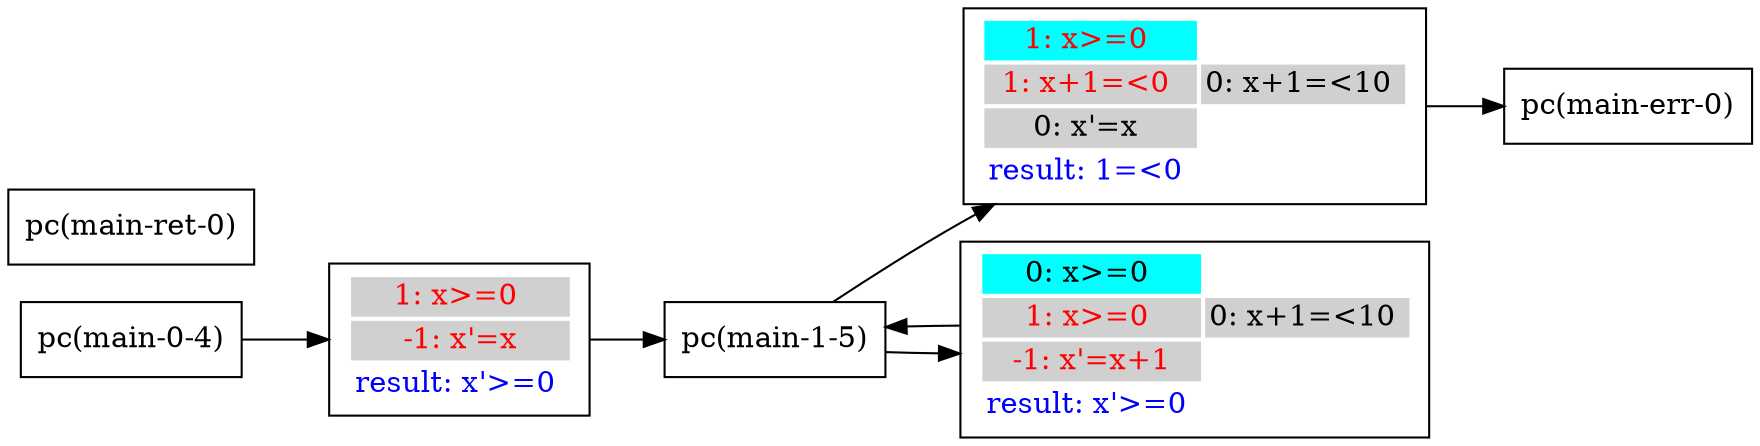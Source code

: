 digraph G {
 rankdir=LR 
 node [shape=box]
N1 [label="pc(main-0-4)"];
N3 [label="pc(main-1-5)"];
N5 [label="pc(main-err-0)"];
N7 [label="pc(main-ret-0)"];
N3 -> A1A0 ;
A1A0 -> N5 ;
A1A0 [ label=<<TABLE border="0"><TR><TD bgcolor = "#00FFFF"><FONT COLOR="red">1: x&#062;=0 </FONT></TD></TR><TR><TD bgcolor = "#D0D0D0"><FONT COLOR="red">1: x+1=&#060;0 </FONT></TD><TD bgcolor = "#D0D0D0"><FONT COLOR="black">0: x+1=&#060;10 </FONT></TD></TR><TR><TD bgcolor = "#D0D0D0"><FONT COLOR="black">0: x'=x </FONT></TD></TR><TR><TD bgcolor = "white"><FONT COLOR="blue">result: 1=&#060;0 </FONT></TD></TR></TABLE>>];
N3 -> A2A0 ;
A2A0 -> N3 ;
A2A0 [ label=<<TABLE border="0"><TR><TD bgcolor = "#00FFFF"><FONT COLOR="black">0: x&#062;=0 </FONT></TD></TR><TR><TD bgcolor = "#D0D0D0"><FONT COLOR="red">1: x&#062;=0 </FONT></TD><TD bgcolor = "#D0D0D0"><FONT COLOR="black">0: x+1=&#060;10 </FONT></TD></TR><TR><TD bgcolor = "#D0D0D0"><FONT COLOR="red"> -1: x'=x+1 </FONT></TD></TR><TR><TD bgcolor = "white"><FONT COLOR="blue">result: x'&#062;=0 </FONT></TD></TR></TABLE>>];
N1 -> A3A0 ;
A3A0 -> N3 ;
A3A0 [ label=<<TABLE border="0"><TR><TD bgcolor = "#D0D0D0"><FONT COLOR="red">1: x&#062;=0 </FONT></TD></TR><TR><TD bgcolor = "#D0D0D0"><FONT COLOR="red"> -1: x'=x </FONT></TD></TR><TR><TD bgcolor = "white"><FONT COLOR="blue">result: x'&#062;=0 </FONT></TD></TR></TABLE>>];
}
